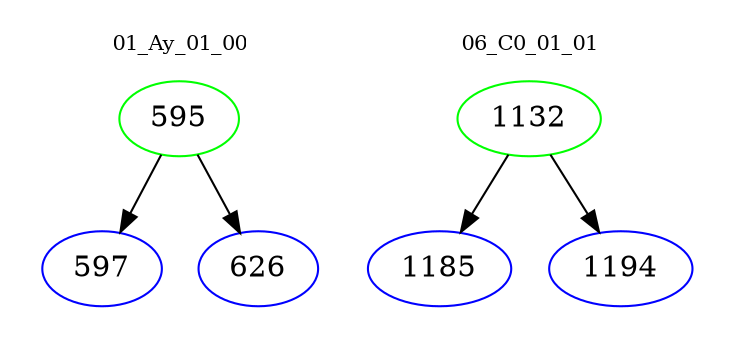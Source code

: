 digraph{
subgraph cluster_0 {
color = white
label = "01_Ay_01_00";
fontsize=10;
T0_595 [label="595", color="green"]
T0_595 -> T0_597 [color="black"]
T0_597 [label="597", color="blue"]
T0_595 -> T0_626 [color="black"]
T0_626 [label="626", color="blue"]
}
subgraph cluster_1 {
color = white
label = "06_C0_01_01";
fontsize=10;
T1_1132 [label="1132", color="green"]
T1_1132 -> T1_1185 [color="black"]
T1_1185 [label="1185", color="blue"]
T1_1132 -> T1_1194 [color="black"]
T1_1194 [label="1194", color="blue"]
}
}
